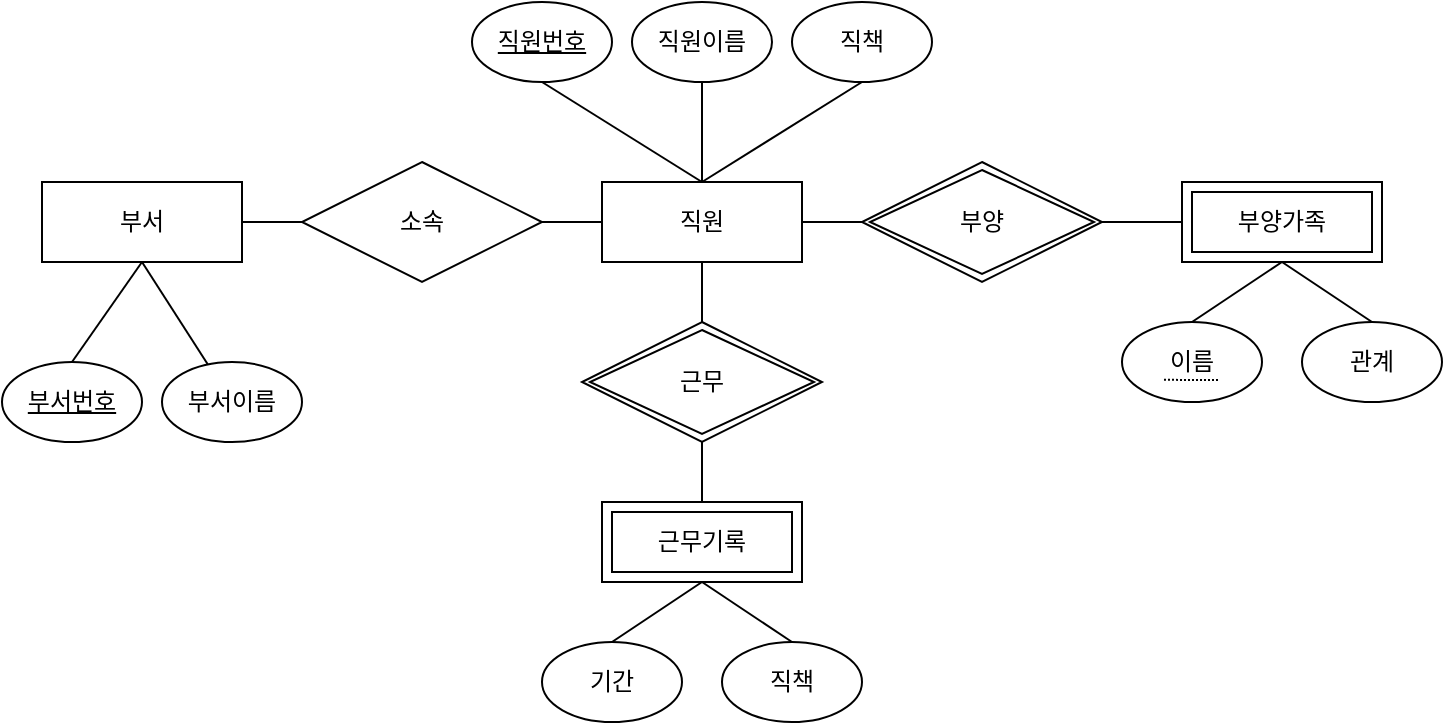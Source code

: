 <mxfile version="22.1.3" type="github">
  <diagram id="R2lEEEUBdFMjLlhIrx00" name="Page-1">
    <mxGraphModel dx="1235" dy="675" grid="0" gridSize="10" guides="1" tooltips="1" connect="1" arrows="1" fold="1" page="1" pageScale="1" pageWidth="850" pageHeight="1100" math="0" shadow="0" extFonts="Permanent Marker^https://fonts.googleapis.com/css?family=Permanent+Marker">
      <root>
        <mxCell id="0" />
        <mxCell id="1" parent="0" />
        <mxCell id="9egOjNyJsHqfTRNM6eIV-20" style="rounded=0;orthogonalLoop=1;jettySize=auto;html=1;exitX=0.5;exitY=1;exitDx=0;exitDy=0;fontFamily=Helvetica;fontSize=12;fontColor=default;endArrow=none;endFill=0;" edge="1" parent="1" source="9egOjNyJsHqfTRNM6eIV-10" target="9egOjNyJsHqfTRNM6eIV-18">
          <mxGeometry relative="1" as="geometry" />
        </mxCell>
        <mxCell id="9egOjNyJsHqfTRNM6eIV-21" style="rounded=0;orthogonalLoop=1;jettySize=auto;html=1;exitX=1;exitY=0.5;exitDx=0;exitDy=0;entryX=0;entryY=0.5;entryDx=0;entryDy=0;fontFamily=Helvetica;fontSize=12;fontColor=default;endArrow=none;endFill=0;" edge="1" parent="1" source="9egOjNyJsHqfTRNM6eIV-10" target="9egOjNyJsHqfTRNM6eIV-11">
          <mxGeometry relative="1" as="geometry" />
        </mxCell>
        <mxCell id="9egOjNyJsHqfTRNM6eIV-10" value="부서" style="whiteSpace=wrap;html=1;align=center;strokeColor=default;strokeWidth=1;verticalAlign=middle;fontFamily=Helvetica;fontSize=12;fontColor=default;fillColor=default;" vertex="1" parent="1">
          <mxGeometry x="70" y="230" width="100" height="40" as="geometry" />
        </mxCell>
        <mxCell id="9egOjNyJsHqfTRNM6eIV-22" style="edgeStyle=orthogonalEdgeStyle;rounded=0;orthogonalLoop=1;jettySize=auto;html=1;exitX=1;exitY=0.5;exitDx=0;exitDy=0;entryX=0;entryY=0.5;entryDx=0;entryDy=0;fontFamily=Helvetica;fontSize=12;fontColor=default;endArrow=none;endFill=0;" edge="1" parent="1" source="9egOjNyJsHqfTRNM6eIV-11" target="9egOjNyJsHqfTRNM6eIV-12">
          <mxGeometry relative="1" as="geometry">
            <Array as="points">
              <mxPoint x="340" y="250" />
              <mxPoint x="340" y="250" />
            </Array>
          </mxGeometry>
        </mxCell>
        <mxCell id="9egOjNyJsHqfTRNM6eIV-11" value="소속" style="shape=rhombus;perimeter=rhombusPerimeter;whiteSpace=wrap;html=1;align=center;strokeColor=default;strokeWidth=1;verticalAlign=middle;fontFamily=Helvetica;fontSize=12;fontColor=default;fillColor=default;" vertex="1" parent="1">
          <mxGeometry x="200" y="220" width="120" height="60" as="geometry" />
        </mxCell>
        <mxCell id="9egOjNyJsHqfTRNM6eIV-23" style="rounded=0;orthogonalLoop=1;jettySize=auto;html=1;exitX=1;exitY=0.5;exitDx=0;exitDy=0;entryX=0;entryY=0.5;entryDx=0;entryDy=0;fontFamily=Helvetica;fontSize=12;fontColor=default;endArrow=none;endFill=0;" edge="1" parent="1" source="9egOjNyJsHqfTRNM6eIV-12" target="9egOjNyJsHqfTRNM6eIV-13">
          <mxGeometry relative="1" as="geometry" />
        </mxCell>
        <mxCell id="9egOjNyJsHqfTRNM6eIV-27" style="rounded=0;orthogonalLoop=1;jettySize=auto;html=1;exitX=0.5;exitY=1;exitDx=0;exitDy=0;entryX=0.5;entryY=0;entryDx=0;entryDy=0;fontFamily=Helvetica;fontSize=12;fontColor=default;endArrow=none;endFill=0;" edge="1" parent="1" source="9egOjNyJsHqfTRNM6eIV-12" target="9egOjNyJsHqfTRNM6eIV-15">
          <mxGeometry relative="1" as="geometry" />
        </mxCell>
        <mxCell id="9egOjNyJsHqfTRNM6eIV-12" value="직원" style="whiteSpace=wrap;html=1;align=center;strokeColor=default;strokeWidth=1;verticalAlign=middle;fontFamily=Helvetica;fontSize=12;fontColor=default;fillColor=default;" vertex="1" parent="1">
          <mxGeometry x="350" y="230" width="100" height="40" as="geometry" />
        </mxCell>
        <mxCell id="9egOjNyJsHqfTRNM6eIV-24" style="rounded=0;orthogonalLoop=1;jettySize=auto;html=1;exitX=1;exitY=0.5;exitDx=0;exitDy=0;entryX=0;entryY=0.5;entryDx=0;entryDy=0;fontFamily=Helvetica;fontSize=12;fontColor=default;endArrow=none;endFill=0;" edge="1" parent="1" source="9egOjNyJsHqfTRNM6eIV-13" target="9egOjNyJsHqfTRNM6eIV-14">
          <mxGeometry relative="1" as="geometry">
            <mxPoint x="610" y="250" as="sourcePoint" />
          </mxGeometry>
        </mxCell>
        <mxCell id="9egOjNyJsHqfTRNM6eIV-13" value="부양" style="shape=rhombus;double=1;perimeter=rhombusPerimeter;whiteSpace=wrap;html=1;align=center;strokeColor=default;strokeWidth=1;verticalAlign=middle;fontFamily=Helvetica;fontSize=12;fontColor=default;fillColor=default;" vertex="1" parent="1">
          <mxGeometry x="480" y="220" width="120" height="60" as="geometry" />
        </mxCell>
        <mxCell id="9egOjNyJsHqfTRNM6eIV-14" value="부양가족" style="shape=ext;margin=3;double=1;whiteSpace=wrap;html=1;align=center;strokeColor=default;strokeWidth=1;verticalAlign=middle;fontFamily=Helvetica;fontSize=12;fontColor=default;fillColor=default;" vertex="1" parent="1">
          <mxGeometry x="640" y="230" width="100" height="40" as="geometry" />
        </mxCell>
        <mxCell id="9egOjNyJsHqfTRNM6eIV-28" style="rounded=0;orthogonalLoop=1;jettySize=auto;html=1;exitX=0.5;exitY=1;exitDx=0;exitDy=0;fontFamily=Helvetica;fontSize=12;fontColor=default;endArrow=none;endFill=0;" edge="1" parent="1" source="9egOjNyJsHqfTRNM6eIV-15" target="9egOjNyJsHqfTRNM6eIV-16">
          <mxGeometry relative="1" as="geometry" />
        </mxCell>
        <mxCell id="9egOjNyJsHqfTRNM6eIV-15" value="근무" style="shape=rhombus;double=1;perimeter=rhombusPerimeter;whiteSpace=wrap;html=1;align=center;strokeColor=default;strokeWidth=1;verticalAlign=middle;fontFamily=Helvetica;fontSize=12;fontColor=default;fillColor=default;" vertex="1" parent="1">
          <mxGeometry x="340" y="300" width="120" height="60" as="geometry" />
        </mxCell>
        <mxCell id="9egOjNyJsHqfTRNM6eIV-16" value="근무기록" style="shape=ext;margin=3;double=1;whiteSpace=wrap;html=1;align=center;strokeColor=default;strokeWidth=1;verticalAlign=middle;fontFamily=Helvetica;fontSize=12;fontColor=default;fillColor=default;" vertex="1" parent="1">
          <mxGeometry x="350" y="390" width="100" height="40" as="geometry" />
        </mxCell>
        <mxCell id="9egOjNyJsHqfTRNM6eIV-19" style="rounded=0;orthogonalLoop=1;jettySize=auto;html=1;exitX=0.5;exitY=0;exitDx=0;exitDy=0;fontFamily=Helvetica;fontSize=12;fontColor=default;endArrow=none;endFill=0;entryX=0.5;entryY=1;entryDx=0;entryDy=0;" edge="1" parent="1" source="9egOjNyJsHqfTRNM6eIV-17" target="9egOjNyJsHqfTRNM6eIV-10">
          <mxGeometry relative="1" as="geometry" />
        </mxCell>
        <mxCell id="9egOjNyJsHqfTRNM6eIV-17" value="&lt;u&gt;부서번호&lt;/u&gt;" style="ellipse;whiteSpace=wrap;html=1;align=center;strokeColor=default;strokeWidth=1;verticalAlign=middle;fontFamily=Helvetica;fontSize=12;fontColor=default;fillColor=default;" vertex="1" parent="1">
          <mxGeometry x="50" y="320" width="70" height="40" as="geometry" />
        </mxCell>
        <mxCell id="9egOjNyJsHqfTRNM6eIV-18" value="부서이름" style="ellipse;whiteSpace=wrap;html=1;align=center;strokeColor=default;strokeWidth=1;verticalAlign=middle;fontFamily=Helvetica;fontSize=12;fontColor=default;fillColor=default;" vertex="1" parent="1">
          <mxGeometry x="130" y="320" width="70" height="40" as="geometry" />
        </mxCell>
        <mxCell id="9egOjNyJsHqfTRNM6eIV-32" style="rounded=0;orthogonalLoop=1;jettySize=auto;html=1;exitX=0.5;exitY=1;exitDx=0;exitDy=0;entryX=0.5;entryY=0;entryDx=0;entryDy=0;fontFamily=Helvetica;fontSize=12;fontColor=default;endArrow=none;endFill=0;" edge="1" parent="1" source="9egOjNyJsHqfTRNM6eIV-29" target="9egOjNyJsHqfTRNM6eIV-12">
          <mxGeometry relative="1" as="geometry" />
        </mxCell>
        <mxCell id="9egOjNyJsHqfTRNM6eIV-29" value="&lt;u&gt;직원번호&lt;/u&gt;" style="ellipse;whiteSpace=wrap;html=1;align=center;strokeColor=default;strokeWidth=1;verticalAlign=middle;fontFamily=Helvetica;fontSize=12;fontColor=default;fillColor=default;" vertex="1" parent="1">
          <mxGeometry x="285" y="140" width="70" height="40" as="geometry" />
        </mxCell>
        <mxCell id="9egOjNyJsHqfTRNM6eIV-33" style="rounded=0;orthogonalLoop=1;jettySize=auto;html=1;exitX=0.5;exitY=1;exitDx=0;exitDy=0;fontFamily=Helvetica;fontSize=12;fontColor=default;endArrow=none;endFill=0;" edge="1" parent="1" source="9egOjNyJsHqfTRNM6eIV-30">
          <mxGeometry relative="1" as="geometry">
            <mxPoint x="400" y="230" as="targetPoint" />
          </mxGeometry>
        </mxCell>
        <mxCell id="9egOjNyJsHqfTRNM6eIV-30" value="직원이름" style="ellipse;whiteSpace=wrap;html=1;align=center;strokeColor=default;strokeWidth=1;verticalAlign=middle;fontFamily=Helvetica;fontSize=12;fontColor=default;fillColor=default;" vertex="1" parent="1">
          <mxGeometry x="365" y="140" width="70" height="40" as="geometry" />
        </mxCell>
        <mxCell id="9egOjNyJsHqfTRNM6eIV-34" style="rounded=0;orthogonalLoop=1;jettySize=auto;html=1;exitX=0.5;exitY=1;exitDx=0;exitDy=0;fontFamily=Helvetica;fontSize=12;fontColor=default;endArrow=none;endFill=0;" edge="1" parent="1" source="9egOjNyJsHqfTRNM6eIV-31">
          <mxGeometry relative="1" as="geometry">
            <mxPoint x="400" y="230" as="targetPoint" />
          </mxGeometry>
        </mxCell>
        <mxCell id="9egOjNyJsHqfTRNM6eIV-31" value="직책" style="ellipse;whiteSpace=wrap;html=1;align=center;strokeColor=default;strokeWidth=1;verticalAlign=middle;fontFamily=Helvetica;fontSize=12;fontColor=default;fillColor=default;" vertex="1" parent="1">
          <mxGeometry x="445" y="140" width="70" height="40" as="geometry" />
        </mxCell>
        <mxCell id="9egOjNyJsHqfTRNM6eIV-37" style="rounded=0;orthogonalLoop=1;jettySize=auto;html=1;exitX=0.5;exitY=0;exitDx=0;exitDy=0;entryX=0.5;entryY=1;entryDx=0;entryDy=0;fontFamily=Helvetica;fontSize=12;fontColor=default;endArrow=none;endFill=0;" edge="1" parent="1" source="9egOjNyJsHqfTRNM6eIV-35" target="9egOjNyJsHqfTRNM6eIV-14">
          <mxGeometry relative="1" as="geometry" />
        </mxCell>
        <mxCell id="9egOjNyJsHqfTRNM6eIV-35" value="이름" style="ellipse;whiteSpace=wrap;html=1;align=center;strokeColor=default;strokeWidth=1;verticalAlign=middle;fontFamily=Helvetica;fontSize=12;fontColor=default;fillColor=default;" vertex="1" parent="1">
          <mxGeometry x="610" y="300" width="70" height="40" as="geometry" />
        </mxCell>
        <mxCell id="9egOjNyJsHqfTRNM6eIV-38" style="rounded=0;orthogonalLoop=1;jettySize=auto;html=1;exitX=0.5;exitY=0;exitDx=0;exitDy=0;fontFamily=Helvetica;fontSize=12;fontColor=default;endArrow=none;endFill=0;" edge="1" parent="1" source="9egOjNyJsHqfTRNM6eIV-36">
          <mxGeometry relative="1" as="geometry">
            <mxPoint x="690" y="270" as="targetPoint" />
          </mxGeometry>
        </mxCell>
        <mxCell id="9egOjNyJsHqfTRNM6eIV-36" value="관계" style="ellipse;whiteSpace=wrap;html=1;align=center;strokeColor=default;strokeWidth=1;verticalAlign=middle;fontFamily=Helvetica;fontSize=12;fontColor=default;fillColor=default;" vertex="1" parent="1">
          <mxGeometry x="700" y="300" width="70" height="40" as="geometry" />
        </mxCell>
        <mxCell id="9egOjNyJsHqfTRNM6eIV-41" style="rounded=0;orthogonalLoop=1;jettySize=auto;html=1;exitX=0.5;exitY=0;exitDx=0;exitDy=0;entryX=0.5;entryY=1;entryDx=0;entryDy=0;fontFamily=Helvetica;fontSize=12;fontColor=default;endArrow=none;endFill=0;" edge="1" parent="1" source="9egOjNyJsHqfTRNM6eIV-39" target="9egOjNyJsHqfTRNM6eIV-16">
          <mxGeometry relative="1" as="geometry" />
        </mxCell>
        <mxCell id="9egOjNyJsHqfTRNM6eIV-39" value="기간" style="ellipse;whiteSpace=wrap;html=1;align=center;strokeColor=default;strokeWidth=1;verticalAlign=middle;fontFamily=Helvetica;fontSize=12;fontColor=default;fillColor=default;" vertex="1" parent="1">
          <mxGeometry x="320" y="460" width="70" height="40" as="geometry" />
        </mxCell>
        <mxCell id="9egOjNyJsHqfTRNM6eIV-42" style="rounded=0;orthogonalLoop=1;jettySize=auto;html=1;exitX=0.5;exitY=0;exitDx=0;exitDy=0;fontFamily=Helvetica;fontSize=12;fontColor=default;endArrow=none;endFill=0;" edge="1" parent="1" source="9egOjNyJsHqfTRNM6eIV-40">
          <mxGeometry relative="1" as="geometry">
            <mxPoint x="400" y="430" as="targetPoint" />
          </mxGeometry>
        </mxCell>
        <mxCell id="9egOjNyJsHqfTRNM6eIV-40" value="직책" style="ellipse;whiteSpace=wrap;html=1;align=center;strokeColor=default;strokeWidth=1;verticalAlign=middle;fontFamily=Helvetica;fontSize=12;fontColor=default;fillColor=default;" vertex="1" parent="1">
          <mxGeometry x="410" y="460" width="70" height="40" as="geometry" />
        </mxCell>
        <mxCell id="9egOjNyJsHqfTRNM6eIV-43" value="" style="endArrow=none;html=1;rounded=0;fontFamily=Helvetica;fontSize=12;fontColor=default;dashed=1;dashPattern=1 1;entryX=0.7;entryY=0.725;entryDx=0;entryDy=0;entryPerimeter=0;" edge="1" parent="1" target="9egOjNyJsHqfTRNM6eIV-35">
          <mxGeometry relative="1" as="geometry">
            <mxPoint x="631" y="328.92" as="sourcePoint" />
            <mxPoint x="655" y="329" as="targetPoint" />
          </mxGeometry>
        </mxCell>
      </root>
    </mxGraphModel>
  </diagram>
</mxfile>

